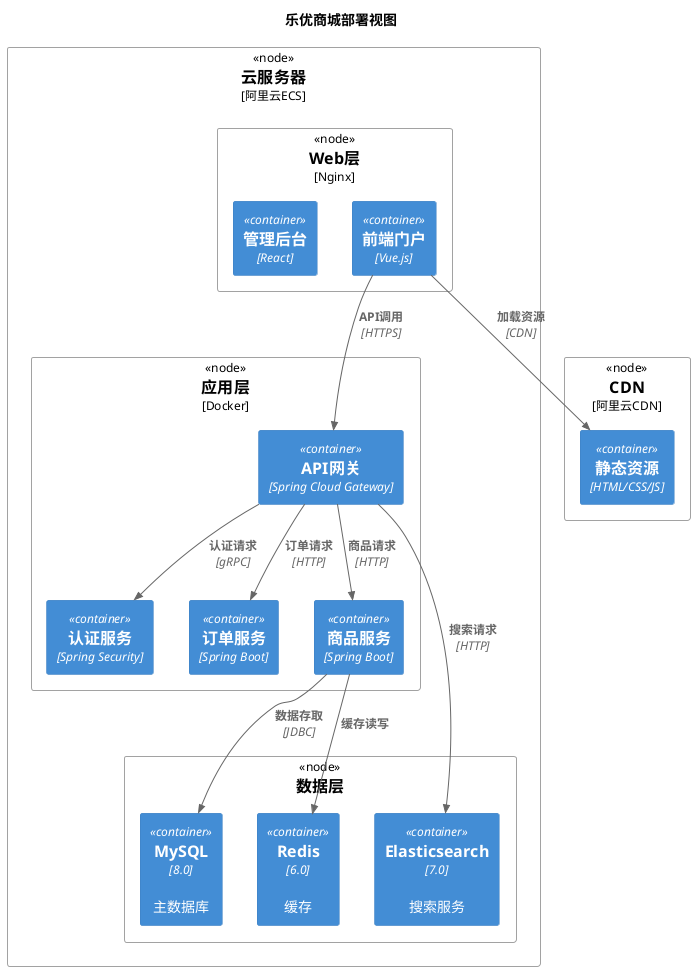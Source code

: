 @startuml 部署图
!include <C4/C4_Deployment>

title 乐优商城部署视图

Deployment_Node(cloud, "云服务器", "阿里云ECS") {
    Deployment_Node(web, "Web层", "Nginx") {
        Container(portal, "前端门户", "Vue.js")
        Container(spa, "管理后台", "React")
    }
    
    Deployment_Node(app, "应用层", "Docker") {
        Container(gateway, "API网关", "Spring Cloud Gateway")
        Container(auth, "认证服务", "Spring Security")
        Container(order, "订单服务", "Spring Boot")
        Container(item, "商品服务", "Spring Boot")
    }
    
    Deployment_Node(data, "数据层") {
        Container(db, "MySQL", "8.0", "主数据库")
        Container(redis, "Redis", "6.0", "缓存")
        Container(es, "Elasticsearch", "7.0", "搜索服务")
    }
}

Deployment_Node(cdn, "CDN", "阿里云CDN") {
    Container(static, "静态资源", "HTML/CSS/JS")
}

Rel(portal, gateway, "API调用", "HTTPS")
Rel(gateway, auth, "认证请求", "gRPC")
Rel(gateway, order, "订单请求", "HTTP")
Rel(gateway, item, "商品请求", "HTTP")
Rel(item, db, "数据存取", "JDBC")
Rel(item, redis, "缓存读写")
Rel(gateway, es, "搜索请求", "HTTP")
Rel(portal, static, "加载资源", "CDN")

@enduml
